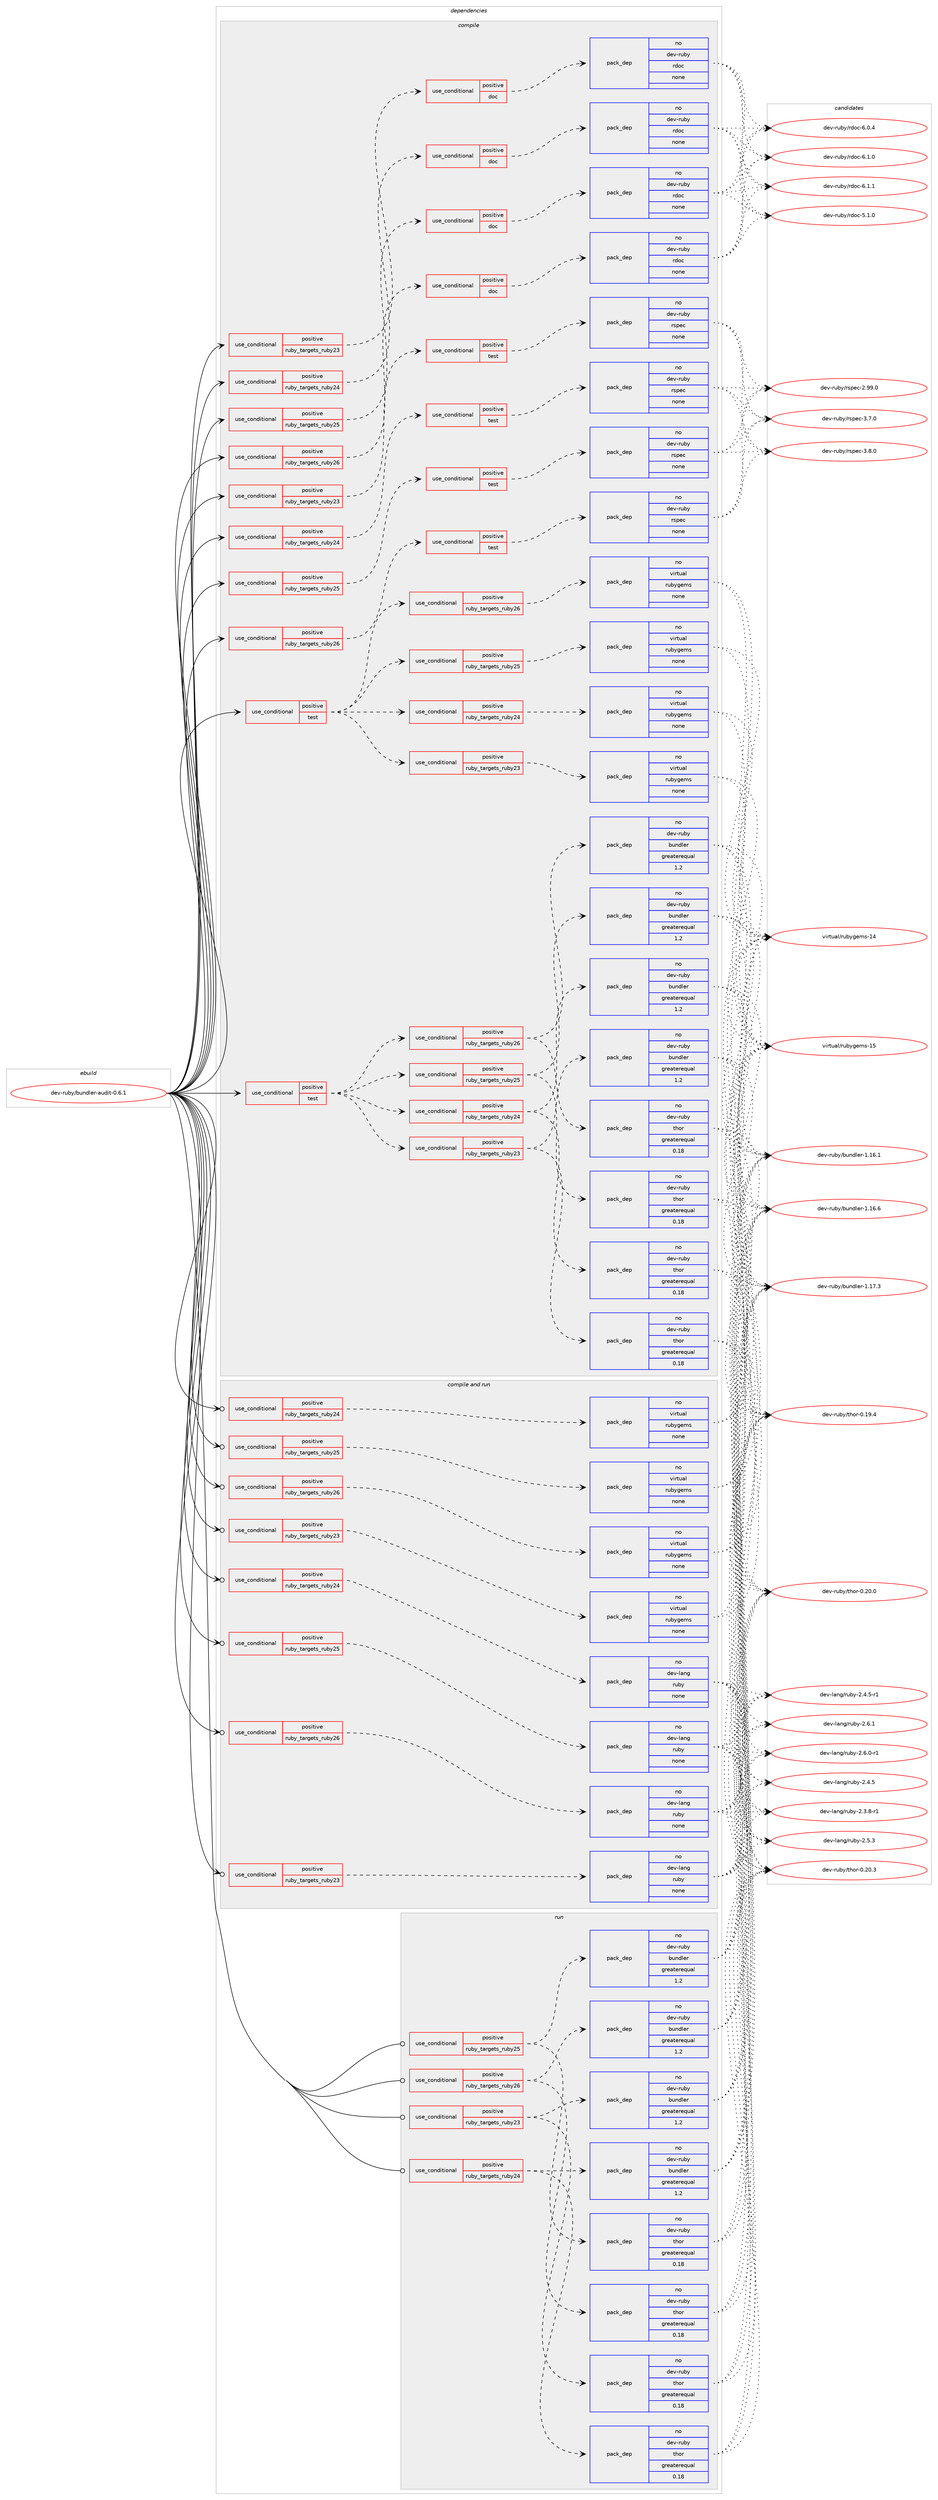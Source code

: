 digraph prolog {

# *************
# Graph options
# *************

newrank=true;
concentrate=true;
compound=true;
graph [rankdir=LR,fontname=Helvetica,fontsize=10,ranksep=1.5];#, ranksep=2.5, nodesep=0.2];
edge  [arrowhead=vee];
node  [fontname=Helvetica,fontsize=10];

# **********
# The ebuild
# **********

subgraph cluster_leftcol {
color=gray;
rank=same;
label=<<i>ebuild</i>>;
id [label="dev-ruby/bundler-audit-0.6.1", color=red, width=4, href="../dev-ruby/bundler-audit-0.6.1.svg"];
}

# ****************
# The dependencies
# ****************

subgraph cluster_midcol {
color=gray;
label=<<i>dependencies</i>>;
subgraph cluster_compile {
fillcolor="#eeeeee";
style=filled;
label=<<i>compile</i>>;
subgraph cond395431 {
dependency1484803 [label=<<TABLE BORDER="0" CELLBORDER="1" CELLSPACING="0" CELLPADDING="4"><TR><TD ROWSPAN="3" CELLPADDING="10">use_conditional</TD></TR><TR><TD>positive</TD></TR><TR><TD>ruby_targets_ruby23</TD></TR></TABLE>>, shape=none, color=red];
subgraph cond395432 {
dependency1484804 [label=<<TABLE BORDER="0" CELLBORDER="1" CELLSPACING="0" CELLPADDING="4"><TR><TD ROWSPAN="3" CELLPADDING="10">use_conditional</TD></TR><TR><TD>positive</TD></TR><TR><TD>doc</TD></TR></TABLE>>, shape=none, color=red];
subgraph pack1065940 {
dependency1484805 [label=<<TABLE BORDER="0" CELLBORDER="1" CELLSPACING="0" CELLPADDING="4" WIDTH="220"><TR><TD ROWSPAN="6" CELLPADDING="30">pack_dep</TD></TR><TR><TD WIDTH="110">no</TD></TR><TR><TD>dev-ruby</TD></TR><TR><TD>rdoc</TD></TR><TR><TD>none</TD></TR><TR><TD></TD></TR></TABLE>>, shape=none, color=blue];
}
dependency1484804:e -> dependency1484805:w [weight=20,style="dashed",arrowhead="vee"];
}
dependency1484803:e -> dependency1484804:w [weight=20,style="dashed",arrowhead="vee"];
}
id:e -> dependency1484803:w [weight=20,style="solid",arrowhead="vee"];
subgraph cond395433 {
dependency1484806 [label=<<TABLE BORDER="0" CELLBORDER="1" CELLSPACING="0" CELLPADDING="4"><TR><TD ROWSPAN="3" CELLPADDING="10">use_conditional</TD></TR><TR><TD>positive</TD></TR><TR><TD>ruby_targets_ruby23</TD></TR></TABLE>>, shape=none, color=red];
subgraph cond395434 {
dependency1484807 [label=<<TABLE BORDER="0" CELLBORDER="1" CELLSPACING="0" CELLPADDING="4"><TR><TD ROWSPAN="3" CELLPADDING="10">use_conditional</TD></TR><TR><TD>positive</TD></TR><TR><TD>test</TD></TR></TABLE>>, shape=none, color=red];
subgraph pack1065941 {
dependency1484808 [label=<<TABLE BORDER="0" CELLBORDER="1" CELLSPACING="0" CELLPADDING="4" WIDTH="220"><TR><TD ROWSPAN="6" CELLPADDING="30">pack_dep</TD></TR><TR><TD WIDTH="110">no</TD></TR><TR><TD>dev-ruby</TD></TR><TR><TD>rspec</TD></TR><TR><TD>none</TD></TR><TR><TD></TD></TR></TABLE>>, shape=none, color=blue];
}
dependency1484807:e -> dependency1484808:w [weight=20,style="dashed",arrowhead="vee"];
}
dependency1484806:e -> dependency1484807:w [weight=20,style="dashed",arrowhead="vee"];
}
id:e -> dependency1484806:w [weight=20,style="solid",arrowhead="vee"];
subgraph cond395435 {
dependency1484809 [label=<<TABLE BORDER="0" CELLBORDER="1" CELLSPACING="0" CELLPADDING="4"><TR><TD ROWSPAN="3" CELLPADDING="10">use_conditional</TD></TR><TR><TD>positive</TD></TR><TR><TD>ruby_targets_ruby24</TD></TR></TABLE>>, shape=none, color=red];
subgraph cond395436 {
dependency1484810 [label=<<TABLE BORDER="0" CELLBORDER="1" CELLSPACING="0" CELLPADDING="4"><TR><TD ROWSPAN="3" CELLPADDING="10">use_conditional</TD></TR><TR><TD>positive</TD></TR><TR><TD>doc</TD></TR></TABLE>>, shape=none, color=red];
subgraph pack1065942 {
dependency1484811 [label=<<TABLE BORDER="0" CELLBORDER="1" CELLSPACING="0" CELLPADDING="4" WIDTH="220"><TR><TD ROWSPAN="6" CELLPADDING="30">pack_dep</TD></TR><TR><TD WIDTH="110">no</TD></TR><TR><TD>dev-ruby</TD></TR><TR><TD>rdoc</TD></TR><TR><TD>none</TD></TR><TR><TD></TD></TR></TABLE>>, shape=none, color=blue];
}
dependency1484810:e -> dependency1484811:w [weight=20,style="dashed",arrowhead="vee"];
}
dependency1484809:e -> dependency1484810:w [weight=20,style="dashed",arrowhead="vee"];
}
id:e -> dependency1484809:w [weight=20,style="solid",arrowhead="vee"];
subgraph cond395437 {
dependency1484812 [label=<<TABLE BORDER="0" CELLBORDER="1" CELLSPACING="0" CELLPADDING="4"><TR><TD ROWSPAN="3" CELLPADDING="10">use_conditional</TD></TR><TR><TD>positive</TD></TR><TR><TD>ruby_targets_ruby24</TD></TR></TABLE>>, shape=none, color=red];
subgraph cond395438 {
dependency1484813 [label=<<TABLE BORDER="0" CELLBORDER="1" CELLSPACING="0" CELLPADDING="4"><TR><TD ROWSPAN="3" CELLPADDING="10">use_conditional</TD></TR><TR><TD>positive</TD></TR><TR><TD>test</TD></TR></TABLE>>, shape=none, color=red];
subgraph pack1065943 {
dependency1484814 [label=<<TABLE BORDER="0" CELLBORDER="1" CELLSPACING="0" CELLPADDING="4" WIDTH="220"><TR><TD ROWSPAN="6" CELLPADDING="30">pack_dep</TD></TR><TR><TD WIDTH="110">no</TD></TR><TR><TD>dev-ruby</TD></TR><TR><TD>rspec</TD></TR><TR><TD>none</TD></TR><TR><TD></TD></TR></TABLE>>, shape=none, color=blue];
}
dependency1484813:e -> dependency1484814:w [weight=20,style="dashed",arrowhead="vee"];
}
dependency1484812:e -> dependency1484813:w [weight=20,style="dashed",arrowhead="vee"];
}
id:e -> dependency1484812:w [weight=20,style="solid",arrowhead="vee"];
subgraph cond395439 {
dependency1484815 [label=<<TABLE BORDER="0" CELLBORDER="1" CELLSPACING="0" CELLPADDING="4"><TR><TD ROWSPAN="3" CELLPADDING="10">use_conditional</TD></TR><TR><TD>positive</TD></TR><TR><TD>ruby_targets_ruby25</TD></TR></TABLE>>, shape=none, color=red];
subgraph cond395440 {
dependency1484816 [label=<<TABLE BORDER="0" CELLBORDER="1" CELLSPACING="0" CELLPADDING="4"><TR><TD ROWSPAN="3" CELLPADDING="10">use_conditional</TD></TR><TR><TD>positive</TD></TR><TR><TD>doc</TD></TR></TABLE>>, shape=none, color=red];
subgraph pack1065944 {
dependency1484817 [label=<<TABLE BORDER="0" CELLBORDER="1" CELLSPACING="0" CELLPADDING="4" WIDTH="220"><TR><TD ROWSPAN="6" CELLPADDING="30">pack_dep</TD></TR><TR><TD WIDTH="110">no</TD></TR><TR><TD>dev-ruby</TD></TR><TR><TD>rdoc</TD></TR><TR><TD>none</TD></TR><TR><TD></TD></TR></TABLE>>, shape=none, color=blue];
}
dependency1484816:e -> dependency1484817:w [weight=20,style="dashed",arrowhead="vee"];
}
dependency1484815:e -> dependency1484816:w [weight=20,style="dashed",arrowhead="vee"];
}
id:e -> dependency1484815:w [weight=20,style="solid",arrowhead="vee"];
subgraph cond395441 {
dependency1484818 [label=<<TABLE BORDER="0" CELLBORDER="1" CELLSPACING="0" CELLPADDING="4"><TR><TD ROWSPAN="3" CELLPADDING="10">use_conditional</TD></TR><TR><TD>positive</TD></TR><TR><TD>ruby_targets_ruby25</TD></TR></TABLE>>, shape=none, color=red];
subgraph cond395442 {
dependency1484819 [label=<<TABLE BORDER="0" CELLBORDER="1" CELLSPACING="0" CELLPADDING="4"><TR><TD ROWSPAN="3" CELLPADDING="10">use_conditional</TD></TR><TR><TD>positive</TD></TR><TR><TD>test</TD></TR></TABLE>>, shape=none, color=red];
subgraph pack1065945 {
dependency1484820 [label=<<TABLE BORDER="0" CELLBORDER="1" CELLSPACING="0" CELLPADDING="4" WIDTH="220"><TR><TD ROWSPAN="6" CELLPADDING="30">pack_dep</TD></TR><TR><TD WIDTH="110">no</TD></TR><TR><TD>dev-ruby</TD></TR><TR><TD>rspec</TD></TR><TR><TD>none</TD></TR><TR><TD></TD></TR></TABLE>>, shape=none, color=blue];
}
dependency1484819:e -> dependency1484820:w [weight=20,style="dashed",arrowhead="vee"];
}
dependency1484818:e -> dependency1484819:w [weight=20,style="dashed",arrowhead="vee"];
}
id:e -> dependency1484818:w [weight=20,style="solid",arrowhead="vee"];
subgraph cond395443 {
dependency1484821 [label=<<TABLE BORDER="0" CELLBORDER="1" CELLSPACING="0" CELLPADDING="4"><TR><TD ROWSPAN="3" CELLPADDING="10">use_conditional</TD></TR><TR><TD>positive</TD></TR><TR><TD>ruby_targets_ruby26</TD></TR></TABLE>>, shape=none, color=red];
subgraph cond395444 {
dependency1484822 [label=<<TABLE BORDER="0" CELLBORDER="1" CELLSPACING="0" CELLPADDING="4"><TR><TD ROWSPAN="3" CELLPADDING="10">use_conditional</TD></TR><TR><TD>positive</TD></TR><TR><TD>doc</TD></TR></TABLE>>, shape=none, color=red];
subgraph pack1065946 {
dependency1484823 [label=<<TABLE BORDER="0" CELLBORDER="1" CELLSPACING="0" CELLPADDING="4" WIDTH="220"><TR><TD ROWSPAN="6" CELLPADDING="30">pack_dep</TD></TR><TR><TD WIDTH="110">no</TD></TR><TR><TD>dev-ruby</TD></TR><TR><TD>rdoc</TD></TR><TR><TD>none</TD></TR><TR><TD></TD></TR></TABLE>>, shape=none, color=blue];
}
dependency1484822:e -> dependency1484823:w [weight=20,style="dashed",arrowhead="vee"];
}
dependency1484821:e -> dependency1484822:w [weight=20,style="dashed",arrowhead="vee"];
}
id:e -> dependency1484821:w [weight=20,style="solid",arrowhead="vee"];
subgraph cond395445 {
dependency1484824 [label=<<TABLE BORDER="0" CELLBORDER="1" CELLSPACING="0" CELLPADDING="4"><TR><TD ROWSPAN="3" CELLPADDING="10">use_conditional</TD></TR><TR><TD>positive</TD></TR><TR><TD>ruby_targets_ruby26</TD></TR></TABLE>>, shape=none, color=red];
subgraph cond395446 {
dependency1484825 [label=<<TABLE BORDER="0" CELLBORDER="1" CELLSPACING="0" CELLPADDING="4"><TR><TD ROWSPAN="3" CELLPADDING="10">use_conditional</TD></TR><TR><TD>positive</TD></TR><TR><TD>test</TD></TR></TABLE>>, shape=none, color=red];
subgraph pack1065947 {
dependency1484826 [label=<<TABLE BORDER="0" CELLBORDER="1" CELLSPACING="0" CELLPADDING="4" WIDTH="220"><TR><TD ROWSPAN="6" CELLPADDING="30">pack_dep</TD></TR><TR><TD WIDTH="110">no</TD></TR><TR><TD>dev-ruby</TD></TR><TR><TD>rspec</TD></TR><TR><TD>none</TD></TR><TR><TD></TD></TR></TABLE>>, shape=none, color=blue];
}
dependency1484825:e -> dependency1484826:w [weight=20,style="dashed",arrowhead="vee"];
}
dependency1484824:e -> dependency1484825:w [weight=20,style="dashed",arrowhead="vee"];
}
id:e -> dependency1484824:w [weight=20,style="solid",arrowhead="vee"];
subgraph cond395447 {
dependency1484827 [label=<<TABLE BORDER="0" CELLBORDER="1" CELLSPACING="0" CELLPADDING="4"><TR><TD ROWSPAN="3" CELLPADDING="10">use_conditional</TD></TR><TR><TD>positive</TD></TR><TR><TD>test</TD></TR></TABLE>>, shape=none, color=red];
subgraph cond395448 {
dependency1484828 [label=<<TABLE BORDER="0" CELLBORDER="1" CELLSPACING="0" CELLPADDING="4"><TR><TD ROWSPAN="3" CELLPADDING="10">use_conditional</TD></TR><TR><TD>positive</TD></TR><TR><TD>ruby_targets_ruby23</TD></TR></TABLE>>, shape=none, color=red];
subgraph pack1065948 {
dependency1484829 [label=<<TABLE BORDER="0" CELLBORDER="1" CELLSPACING="0" CELLPADDING="4" WIDTH="220"><TR><TD ROWSPAN="6" CELLPADDING="30">pack_dep</TD></TR><TR><TD WIDTH="110">no</TD></TR><TR><TD>dev-ruby</TD></TR><TR><TD>thor</TD></TR><TR><TD>greaterequal</TD></TR><TR><TD>0.18</TD></TR></TABLE>>, shape=none, color=blue];
}
dependency1484828:e -> dependency1484829:w [weight=20,style="dashed",arrowhead="vee"];
subgraph pack1065949 {
dependency1484830 [label=<<TABLE BORDER="0" CELLBORDER="1" CELLSPACING="0" CELLPADDING="4" WIDTH="220"><TR><TD ROWSPAN="6" CELLPADDING="30">pack_dep</TD></TR><TR><TD WIDTH="110">no</TD></TR><TR><TD>dev-ruby</TD></TR><TR><TD>bundler</TD></TR><TR><TD>greaterequal</TD></TR><TR><TD>1.2</TD></TR></TABLE>>, shape=none, color=blue];
}
dependency1484828:e -> dependency1484830:w [weight=20,style="dashed",arrowhead="vee"];
}
dependency1484827:e -> dependency1484828:w [weight=20,style="dashed",arrowhead="vee"];
subgraph cond395449 {
dependency1484831 [label=<<TABLE BORDER="0" CELLBORDER="1" CELLSPACING="0" CELLPADDING="4"><TR><TD ROWSPAN="3" CELLPADDING="10">use_conditional</TD></TR><TR><TD>positive</TD></TR><TR><TD>ruby_targets_ruby24</TD></TR></TABLE>>, shape=none, color=red];
subgraph pack1065950 {
dependency1484832 [label=<<TABLE BORDER="0" CELLBORDER="1" CELLSPACING="0" CELLPADDING="4" WIDTH="220"><TR><TD ROWSPAN="6" CELLPADDING="30">pack_dep</TD></TR><TR><TD WIDTH="110">no</TD></TR><TR><TD>dev-ruby</TD></TR><TR><TD>thor</TD></TR><TR><TD>greaterequal</TD></TR><TR><TD>0.18</TD></TR></TABLE>>, shape=none, color=blue];
}
dependency1484831:e -> dependency1484832:w [weight=20,style="dashed",arrowhead="vee"];
subgraph pack1065951 {
dependency1484833 [label=<<TABLE BORDER="0" CELLBORDER="1" CELLSPACING="0" CELLPADDING="4" WIDTH="220"><TR><TD ROWSPAN="6" CELLPADDING="30">pack_dep</TD></TR><TR><TD WIDTH="110">no</TD></TR><TR><TD>dev-ruby</TD></TR><TR><TD>bundler</TD></TR><TR><TD>greaterequal</TD></TR><TR><TD>1.2</TD></TR></TABLE>>, shape=none, color=blue];
}
dependency1484831:e -> dependency1484833:w [weight=20,style="dashed",arrowhead="vee"];
}
dependency1484827:e -> dependency1484831:w [weight=20,style="dashed",arrowhead="vee"];
subgraph cond395450 {
dependency1484834 [label=<<TABLE BORDER="0" CELLBORDER="1" CELLSPACING="0" CELLPADDING="4"><TR><TD ROWSPAN="3" CELLPADDING="10">use_conditional</TD></TR><TR><TD>positive</TD></TR><TR><TD>ruby_targets_ruby25</TD></TR></TABLE>>, shape=none, color=red];
subgraph pack1065952 {
dependency1484835 [label=<<TABLE BORDER="0" CELLBORDER="1" CELLSPACING="0" CELLPADDING="4" WIDTH="220"><TR><TD ROWSPAN="6" CELLPADDING="30">pack_dep</TD></TR><TR><TD WIDTH="110">no</TD></TR><TR><TD>dev-ruby</TD></TR><TR><TD>thor</TD></TR><TR><TD>greaterequal</TD></TR><TR><TD>0.18</TD></TR></TABLE>>, shape=none, color=blue];
}
dependency1484834:e -> dependency1484835:w [weight=20,style="dashed",arrowhead="vee"];
subgraph pack1065953 {
dependency1484836 [label=<<TABLE BORDER="0" CELLBORDER="1" CELLSPACING="0" CELLPADDING="4" WIDTH="220"><TR><TD ROWSPAN="6" CELLPADDING="30">pack_dep</TD></TR><TR><TD WIDTH="110">no</TD></TR><TR><TD>dev-ruby</TD></TR><TR><TD>bundler</TD></TR><TR><TD>greaterequal</TD></TR><TR><TD>1.2</TD></TR></TABLE>>, shape=none, color=blue];
}
dependency1484834:e -> dependency1484836:w [weight=20,style="dashed",arrowhead="vee"];
}
dependency1484827:e -> dependency1484834:w [weight=20,style="dashed",arrowhead="vee"];
subgraph cond395451 {
dependency1484837 [label=<<TABLE BORDER="0" CELLBORDER="1" CELLSPACING="0" CELLPADDING="4"><TR><TD ROWSPAN="3" CELLPADDING="10">use_conditional</TD></TR><TR><TD>positive</TD></TR><TR><TD>ruby_targets_ruby26</TD></TR></TABLE>>, shape=none, color=red];
subgraph pack1065954 {
dependency1484838 [label=<<TABLE BORDER="0" CELLBORDER="1" CELLSPACING="0" CELLPADDING="4" WIDTH="220"><TR><TD ROWSPAN="6" CELLPADDING="30">pack_dep</TD></TR><TR><TD WIDTH="110">no</TD></TR><TR><TD>dev-ruby</TD></TR><TR><TD>thor</TD></TR><TR><TD>greaterequal</TD></TR><TR><TD>0.18</TD></TR></TABLE>>, shape=none, color=blue];
}
dependency1484837:e -> dependency1484838:w [weight=20,style="dashed",arrowhead="vee"];
subgraph pack1065955 {
dependency1484839 [label=<<TABLE BORDER="0" CELLBORDER="1" CELLSPACING="0" CELLPADDING="4" WIDTH="220"><TR><TD ROWSPAN="6" CELLPADDING="30">pack_dep</TD></TR><TR><TD WIDTH="110">no</TD></TR><TR><TD>dev-ruby</TD></TR><TR><TD>bundler</TD></TR><TR><TD>greaterequal</TD></TR><TR><TD>1.2</TD></TR></TABLE>>, shape=none, color=blue];
}
dependency1484837:e -> dependency1484839:w [weight=20,style="dashed",arrowhead="vee"];
}
dependency1484827:e -> dependency1484837:w [weight=20,style="dashed",arrowhead="vee"];
}
id:e -> dependency1484827:w [weight=20,style="solid",arrowhead="vee"];
subgraph cond395452 {
dependency1484840 [label=<<TABLE BORDER="0" CELLBORDER="1" CELLSPACING="0" CELLPADDING="4"><TR><TD ROWSPAN="3" CELLPADDING="10">use_conditional</TD></TR><TR><TD>positive</TD></TR><TR><TD>test</TD></TR></TABLE>>, shape=none, color=red];
subgraph cond395453 {
dependency1484841 [label=<<TABLE BORDER="0" CELLBORDER="1" CELLSPACING="0" CELLPADDING="4"><TR><TD ROWSPAN="3" CELLPADDING="10">use_conditional</TD></TR><TR><TD>positive</TD></TR><TR><TD>ruby_targets_ruby23</TD></TR></TABLE>>, shape=none, color=red];
subgraph pack1065956 {
dependency1484842 [label=<<TABLE BORDER="0" CELLBORDER="1" CELLSPACING="0" CELLPADDING="4" WIDTH="220"><TR><TD ROWSPAN="6" CELLPADDING="30">pack_dep</TD></TR><TR><TD WIDTH="110">no</TD></TR><TR><TD>virtual</TD></TR><TR><TD>rubygems</TD></TR><TR><TD>none</TD></TR><TR><TD></TD></TR></TABLE>>, shape=none, color=blue];
}
dependency1484841:e -> dependency1484842:w [weight=20,style="dashed",arrowhead="vee"];
}
dependency1484840:e -> dependency1484841:w [weight=20,style="dashed",arrowhead="vee"];
subgraph cond395454 {
dependency1484843 [label=<<TABLE BORDER="0" CELLBORDER="1" CELLSPACING="0" CELLPADDING="4"><TR><TD ROWSPAN="3" CELLPADDING="10">use_conditional</TD></TR><TR><TD>positive</TD></TR><TR><TD>ruby_targets_ruby24</TD></TR></TABLE>>, shape=none, color=red];
subgraph pack1065957 {
dependency1484844 [label=<<TABLE BORDER="0" CELLBORDER="1" CELLSPACING="0" CELLPADDING="4" WIDTH="220"><TR><TD ROWSPAN="6" CELLPADDING="30">pack_dep</TD></TR><TR><TD WIDTH="110">no</TD></TR><TR><TD>virtual</TD></TR><TR><TD>rubygems</TD></TR><TR><TD>none</TD></TR><TR><TD></TD></TR></TABLE>>, shape=none, color=blue];
}
dependency1484843:e -> dependency1484844:w [weight=20,style="dashed",arrowhead="vee"];
}
dependency1484840:e -> dependency1484843:w [weight=20,style="dashed",arrowhead="vee"];
subgraph cond395455 {
dependency1484845 [label=<<TABLE BORDER="0" CELLBORDER="1" CELLSPACING="0" CELLPADDING="4"><TR><TD ROWSPAN="3" CELLPADDING="10">use_conditional</TD></TR><TR><TD>positive</TD></TR><TR><TD>ruby_targets_ruby25</TD></TR></TABLE>>, shape=none, color=red];
subgraph pack1065958 {
dependency1484846 [label=<<TABLE BORDER="0" CELLBORDER="1" CELLSPACING="0" CELLPADDING="4" WIDTH="220"><TR><TD ROWSPAN="6" CELLPADDING="30">pack_dep</TD></TR><TR><TD WIDTH="110">no</TD></TR><TR><TD>virtual</TD></TR><TR><TD>rubygems</TD></TR><TR><TD>none</TD></TR><TR><TD></TD></TR></TABLE>>, shape=none, color=blue];
}
dependency1484845:e -> dependency1484846:w [weight=20,style="dashed",arrowhead="vee"];
}
dependency1484840:e -> dependency1484845:w [weight=20,style="dashed",arrowhead="vee"];
subgraph cond395456 {
dependency1484847 [label=<<TABLE BORDER="0" CELLBORDER="1" CELLSPACING="0" CELLPADDING="4"><TR><TD ROWSPAN="3" CELLPADDING="10">use_conditional</TD></TR><TR><TD>positive</TD></TR><TR><TD>ruby_targets_ruby26</TD></TR></TABLE>>, shape=none, color=red];
subgraph pack1065959 {
dependency1484848 [label=<<TABLE BORDER="0" CELLBORDER="1" CELLSPACING="0" CELLPADDING="4" WIDTH="220"><TR><TD ROWSPAN="6" CELLPADDING="30">pack_dep</TD></TR><TR><TD WIDTH="110">no</TD></TR><TR><TD>virtual</TD></TR><TR><TD>rubygems</TD></TR><TR><TD>none</TD></TR><TR><TD></TD></TR></TABLE>>, shape=none, color=blue];
}
dependency1484847:e -> dependency1484848:w [weight=20,style="dashed",arrowhead="vee"];
}
dependency1484840:e -> dependency1484847:w [weight=20,style="dashed",arrowhead="vee"];
}
id:e -> dependency1484840:w [weight=20,style="solid",arrowhead="vee"];
}
subgraph cluster_compileandrun {
fillcolor="#eeeeee";
style=filled;
label=<<i>compile and run</i>>;
subgraph cond395457 {
dependency1484849 [label=<<TABLE BORDER="0" CELLBORDER="1" CELLSPACING="0" CELLPADDING="4"><TR><TD ROWSPAN="3" CELLPADDING="10">use_conditional</TD></TR><TR><TD>positive</TD></TR><TR><TD>ruby_targets_ruby23</TD></TR></TABLE>>, shape=none, color=red];
subgraph pack1065960 {
dependency1484850 [label=<<TABLE BORDER="0" CELLBORDER="1" CELLSPACING="0" CELLPADDING="4" WIDTH="220"><TR><TD ROWSPAN="6" CELLPADDING="30">pack_dep</TD></TR><TR><TD WIDTH="110">no</TD></TR><TR><TD>dev-lang</TD></TR><TR><TD>ruby</TD></TR><TR><TD>none</TD></TR><TR><TD></TD></TR></TABLE>>, shape=none, color=blue];
}
dependency1484849:e -> dependency1484850:w [weight=20,style="dashed",arrowhead="vee"];
}
id:e -> dependency1484849:w [weight=20,style="solid",arrowhead="odotvee"];
subgraph cond395458 {
dependency1484851 [label=<<TABLE BORDER="0" CELLBORDER="1" CELLSPACING="0" CELLPADDING="4"><TR><TD ROWSPAN="3" CELLPADDING="10">use_conditional</TD></TR><TR><TD>positive</TD></TR><TR><TD>ruby_targets_ruby23</TD></TR></TABLE>>, shape=none, color=red];
subgraph pack1065961 {
dependency1484852 [label=<<TABLE BORDER="0" CELLBORDER="1" CELLSPACING="0" CELLPADDING="4" WIDTH="220"><TR><TD ROWSPAN="6" CELLPADDING="30">pack_dep</TD></TR><TR><TD WIDTH="110">no</TD></TR><TR><TD>virtual</TD></TR><TR><TD>rubygems</TD></TR><TR><TD>none</TD></TR><TR><TD></TD></TR></TABLE>>, shape=none, color=blue];
}
dependency1484851:e -> dependency1484852:w [weight=20,style="dashed",arrowhead="vee"];
}
id:e -> dependency1484851:w [weight=20,style="solid",arrowhead="odotvee"];
subgraph cond395459 {
dependency1484853 [label=<<TABLE BORDER="0" CELLBORDER="1" CELLSPACING="0" CELLPADDING="4"><TR><TD ROWSPAN="3" CELLPADDING="10">use_conditional</TD></TR><TR><TD>positive</TD></TR><TR><TD>ruby_targets_ruby24</TD></TR></TABLE>>, shape=none, color=red];
subgraph pack1065962 {
dependency1484854 [label=<<TABLE BORDER="0" CELLBORDER="1" CELLSPACING="0" CELLPADDING="4" WIDTH="220"><TR><TD ROWSPAN="6" CELLPADDING="30">pack_dep</TD></TR><TR><TD WIDTH="110">no</TD></TR><TR><TD>dev-lang</TD></TR><TR><TD>ruby</TD></TR><TR><TD>none</TD></TR><TR><TD></TD></TR></TABLE>>, shape=none, color=blue];
}
dependency1484853:e -> dependency1484854:w [weight=20,style="dashed",arrowhead="vee"];
}
id:e -> dependency1484853:w [weight=20,style="solid",arrowhead="odotvee"];
subgraph cond395460 {
dependency1484855 [label=<<TABLE BORDER="0" CELLBORDER="1" CELLSPACING="0" CELLPADDING="4"><TR><TD ROWSPAN="3" CELLPADDING="10">use_conditional</TD></TR><TR><TD>positive</TD></TR><TR><TD>ruby_targets_ruby24</TD></TR></TABLE>>, shape=none, color=red];
subgraph pack1065963 {
dependency1484856 [label=<<TABLE BORDER="0" CELLBORDER="1" CELLSPACING="0" CELLPADDING="4" WIDTH="220"><TR><TD ROWSPAN="6" CELLPADDING="30">pack_dep</TD></TR><TR><TD WIDTH="110">no</TD></TR><TR><TD>virtual</TD></TR><TR><TD>rubygems</TD></TR><TR><TD>none</TD></TR><TR><TD></TD></TR></TABLE>>, shape=none, color=blue];
}
dependency1484855:e -> dependency1484856:w [weight=20,style="dashed",arrowhead="vee"];
}
id:e -> dependency1484855:w [weight=20,style="solid",arrowhead="odotvee"];
subgraph cond395461 {
dependency1484857 [label=<<TABLE BORDER="0" CELLBORDER="1" CELLSPACING="0" CELLPADDING="4"><TR><TD ROWSPAN="3" CELLPADDING="10">use_conditional</TD></TR><TR><TD>positive</TD></TR><TR><TD>ruby_targets_ruby25</TD></TR></TABLE>>, shape=none, color=red];
subgraph pack1065964 {
dependency1484858 [label=<<TABLE BORDER="0" CELLBORDER="1" CELLSPACING="0" CELLPADDING="4" WIDTH="220"><TR><TD ROWSPAN="6" CELLPADDING="30">pack_dep</TD></TR><TR><TD WIDTH="110">no</TD></TR><TR><TD>dev-lang</TD></TR><TR><TD>ruby</TD></TR><TR><TD>none</TD></TR><TR><TD></TD></TR></TABLE>>, shape=none, color=blue];
}
dependency1484857:e -> dependency1484858:w [weight=20,style="dashed",arrowhead="vee"];
}
id:e -> dependency1484857:w [weight=20,style="solid",arrowhead="odotvee"];
subgraph cond395462 {
dependency1484859 [label=<<TABLE BORDER="0" CELLBORDER="1" CELLSPACING="0" CELLPADDING="4"><TR><TD ROWSPAN="3" CELLPADDING="10">use_conditional</TD></TR><TR><TD>positive</TD></TR><TR><TD>ruby_targets_ruby25</TD></TR></TABLE>>, shape=none, color=red];
subgraph pack1065965 {
dependency1484860 [label=<<TABLE BORDER="0" CELLBORDER="1" CELLSPACING="0" CELLPADDING="4" WIDTH="220"><TR><TD ROWSPAN="6" CELLPADDING="30">pack_dep</TD></TR><TR><TD WIDTH="110">no</TD></TR><TR><TD>virtual</TD></TR><TR><TD>rubygems</TD></TR><TR><TD>none</TD></TR><TR><TD></TD></TR></TABLE>>, shape=none, color=blue];
}
dependency1484859:e -> dependency1484860:w [weight=20,style="dashed",arrowhead="vee"];
}
id:e -> dependency1484859:w [weight=20,style="solid",arrowhead="odotvee"];
subgraph cond395463 {
dependency1484861 [label=<<TABLE BORDER="0" CELLBORDER="1" CELLSPACING="0" CELLPADDING="4"><TR><TD ROWSPAN="3" CELLPADDING="10">use_conditional</TD></TR><TR><TD>positive</TD></TR><TR><TD>ruby_targets_ruby26</TD></TR></TABLE>>, shape=none, color=red];
subgraph pack1065966 {
dependency1484862 [label=<<TABLE BORDER="0" CELLBORDER="1" CELLSPACING="0" CELLPADDING="4" WIDTH="220"><TR><TD ROWSPAN="6" CELLPADDING="30">pack_dep</TD></TR><TR><TD WIDTH="110">no</TD></TR><TR><TD>dev-lang</TD></TR><TR><TD>ruby</TD></TR><TR><TD>none</TD></TR><TR><TD></TD></TR></TABLE>>, shape=none, color=blue];
}
dependency1484861:e -> dependency1484862:w [weight=20,style="dashed",arrowhead="vee"];
}
id:e -> dependency1484861:w [weight=20,style="solid",arrowhead="odotvee"];
subgraph cond395464 {
dependency1484863 [label=<<TABLE BORDER="0" CELLBORDER="1" CELLSPACING="0" CELLPADDING="4"><TR><TD ROWSPAN="3" CELLPADDING="10">use_conditional</TD></TR><TR><TD>positive</TD></TR><TR><TD>ruby_targets_ruby26</TD></TR></TABLE>>, shape=none, color=red];
subgraph pack1065967 {
dependency1484864 [label=<<TABLE BORDER="0" CELLBORDER="1" CELLSPACING="0" CELLPADDING="4" WIDTH="220"><TR><TD ROWSPAN="6" CELLPADDING="30">pack_dep</TD></TR><TR><TD WIDTH="110">no</TD></TR><TR><TD>virtual</TD></TR><TR><TD>rubygems</TD></TR><TR><TD>none</TD></TR><TR><TD></TD></TR></TABLE>>, shape=none, color=blue];
}
dependency1484863:e -> dependency1484864:w [weight=20,style="dashed",arrowhead="vee"];
}
id:e -> dependency1484863:w [weight=20,style="solid",arrowhead="odotvee"];
}
subgraph cluster_run {
fillcolor="#eeeeee";
style=filled;
label=<<i>run</i>>;
subgraph cond395465 {
dependency1484865 [label=<<TABLE BORDER="0" CELLBORDER="1" CELLSPACING="0" CELLPADDING="4"><TR><TD ROWSPAN="3" CELLPADDING="10">use_conditional</TD></TR><TR><TD>positive</TD></TR><TR><TD>ruby_targets_ruby23</TD></TR></TABLE>>, shape=none, color=red];
subgraph pack1065968 {
dependency1484866 [label=<<TABLE BORDER="0" CELLBORDER="1" CELLSPACING="0" CELLPADDING="4" WIDTH="220"><TR><TD ROWSPAN="6" CELLPADDING="30">pack_dep</TD></TR><TR><TD WIDTH="110">no</TD></TR><TR><TD>dev-ruby</TD></TR><TR><TD>thor</TD></TR><TR><TD>greaterequal</TD></TR><TR><TD>0.18</TD></TR></TABLE>>, shape=none, color=blue];
}
dependency1484865:e -> dependency1484866:w [weight=20,style="dashed",arrowhead="vee"];
subgraph pack1065969 {
dependency1484867 [label=<<TABLE BORDER="0" CELLBORDER="1" CELLSPACING="0" CELLPADDING="4" WIDTH="220"><TR><TD ROWSPAN="6" CELLPADDING="30">pack_dep</TD></TR><TR><TD WIDTH="110">no</TD></TR><TR><TD>dev-ruby</TD></TR><TR><TD>bundler</TD></TR><TR><TD>greaterequal</TD></TR><TR><TD>1.2</TD></TR></TABLE>>, shape=none, color=blue];
}
dependency1484865:e -> dependency1484867:w [weight=20,style="dashed",arrowhead="vee"];
}
id:e -> dependency1484865:w [weight=20,style="solid",arrowhead="odot"];
subgraph cond395466 {
dependency1484868 [label=<<TABLE BORDER="0" CELLBORDER="1" CELLSPACING="0" CELLPADDING="4"><TR><TD ROWSPAN="3" CELLPADDING="10">use_conditional</TD></TR><TR><TD>positive</TD></TR><TR><TD>ruby_targets_ruby24</TD></TR></TABLE>>, shape=none, color=red];
subgraph pack1065970 {
dependency1484869 [label=<<TABLE BORDER="0" CELLBORDER="1" CELLSPACING="0" CELLPADDING="4" WIDTH="220"><TR><TD ROWSPAN="6" CELLPADDING="30">pack_dep</TD></TR><TR><TD WIDTH="110">no</TD></TR><TR><TD>dev-ruby</TD></TR><TR><TD>thor</TD></TR><TR><TD>greaterequal</TD></TR><TR><TD>0.18</TD></TR></TABLE>>, shape=none, color=blue];
}
dependency1484868:e -> dependency1484869:w [weight=20,style="dashed",arrowhead="vee"];
subgraph pack1065971 {
dependency1484870 [label=<<TABLE BORDER="0" CELLBORDER="1" CELLSPACING="0" CELLPADDING="4" WIDTH="220"><TR><TD ROWSPAN="6" CELLPADDING="30">pack_dep</TD></TR><TR><TD WIDTH="110">no</TD></TR><TR><TD>dev-ruby</TD></TR><TR><TD>bundler</TD></TR><TR><TD>greaterequal</TD></TR><TR><TD>1.2</TD></TR></TABLE>>, shape=none, color=blue];
}
dependency1484868:e -> dependency1484870:w [weight=20,style="dashed",arrowhead="vee"];
}
id:e -> dependency1484868:w [weight=20,style="solid",arrowhead="odot"];
subgraph cond395467 {
dependency1484871 [label=<<TABLE BORDER="0" CELLBORDER="1" CELLSPACING="0" CELLPADDING="4"><TR><TD ROWSPAN="3" CELLPADDING="10">use_conditional</TD></TR><TR><TD>positive</TD></TR><TR><TD>ruby_targets_ruby25</TD></TR></TABLE>>, shape=none, color=red];
subgraph pack1065972 {
dependency1484872 [label=<<TABLE BORDER="0" CELLBORDER="1" CELLSPACING="0" CELLPADDING="4" WIDTH="220"><TR><TD ROWSPAN="6" CELLPADDING="30">pack_dep</TD></TR><TR><TD WIDTH="110">no</TD></TR><TR><TD>dev-ruby</TD></TR><TR><TD>thor</TD></TR><TR><TD>greaterequal</TD></TR><TR><TD>0.18</TD></TR></TABLE>>, shape=none, color=blue];
}
dependency1484871:e -> dependency1484872:w [weight=20,style="dashed",arrowhead="vee"];
subgraph pack1065973 {
dependency1484873 [label=<<TABLE BORDER="0" CELLBORDER="1" CELLSPACING="0" CELLPADDING="4" WIDTH="220"><TR><TD ROWSPAN="6" CELLPADDING="30">pack_dep</TD></TR><TR><TD WIDTH="110">no</TD></TR><TR><TD>dev-ruby</TD></TR><TR><TD>bundler</TD></TR><TR><TD>greaterequal</TD></TR><TR><TD>1.2</TD></TR></TABLE>>, shape=none, color=blue];
}
dependency1484871:e -> dependency1484873:w [weight=20,style="dashed",arrowhead="vee"];
}
id:e -> dependency1484871:w [weight=20,style="solid",arrowhead="odot"];
subgraph cond395468 {
dependency1484874 [label=<<TABLE BORDER="0" CELLBORDER="1" CELLSPACING="0" CELLPADDING="4"><TR><TD ROWSPAN="3" CELLPADDING="10">use_conditional</TD></TR><TR><TD>positive</TD></TR><TR><TD>ruby_targets_ruby26</TD></TR></TABLE>>, shape=none, color=red];
subgraph pack1065974 {
dependency1484875 [label=<<TABLE BORDER="0" CELLBORDER="1" CELLSPACING="0" CELLPADDING="4" WIDTH="220"><TR><TD ROWSPAN="6" CELLPADDING="30">pack_dep</TD></TR><TR><TD WIDTH="110">no</TD></TR><TR><TD>dev-ruby</TD></TR><TR><TD>thor</TD></TR><TR><TD>greaterequal</TD></TR><TR><TD>0.18</TD></TR></TABLE>>, shape=none, color=blue];
}
dependency1484874:e -> dependency1484875:w [weight=20,style="dashed",arrowhead="vee"];
subgraph pack1065975 {
dependency1484876 [label=<<TABLE BORDER="0" CELLBORDER="1" CELLSPACING="0" CELLPADDING="4" WIDTH="220"><TR><TD ROWSPAN="6" CELLPADDING="30">pack_dep</TD></TR><TR><TD WIDTH="110">no</TD></TR><TR><TD>dev-ruby</TD></TR><TR><TD>bundler</TD></TR><TR><TD>greaterequal</TD></TR><TR><TD>1.2</TD></TR></TABLE>>, shape=none, color=blue];
}
dependency1484874:e -> dependency1484876:w [weight=20,style="dashed",arrowhead="vee"];
}
id:e -> dependency1484874:w [weight=20,style="solid",arrowhead="odot"];
}
}

# **************
# The candidates
# **************

subgraph cluster_choices {
rank=same;
color=gray;
label=<<i>candidates</i>>;

subgraph choice1065940 {
color=black;
nodesep=1;
choice10010111845114117981214711410011199455346494648 [label="dev-ruby/rdoc-5.1.0", color=red, width=4,href="../dev-ruby/rdoc-5.1.0.svg"];
choice10010111845114117981214711410011199455446484652 [label="dev-ruby/rdoc-6.0.4", color=red, width=4,href="../dev-ruby/rdoc-6.0.4.svg"];
choice10010111845114117981214711410011199455446494648 [label="dev-ruby/rdoc-6.1.0", color=red, width=4,href="../dev-ruby/rdoc-6.1.0.svg"];
choice10010111845114117981214711410011199455446494649 [label="dev-ruby/rdoc-6.1.1", color=red, width=4,href="../dev-ruby/rdoc-6.1.1.svg"];
dependency1484805:e -> choice10010111845114117981214711410011199455346494648:w [style=dotted,weight="100"];
dependency1484805:e -> choice10010111845114117981214711410011199455446484652:w [style=dotted,weight="100"];
dependency1484805:e -> choice10010111845114117981214711410011199455446494648:w [style=dotted,weight="100"];
dependency1484805:e -> choice10010111845114117981214711410011199455446494649:w [style=dotted,weight="100"];
}
subgraph choice1065941 {
color=black;
nodesep=1;
choice1001011184511411798121471141151121019945504657574648 [label="dev-ruby/rspec-2.99.0", color=red, width=4,href="../dev-ruby/rspec-2.99.0.svg"];
choice10010111845114117981214711411511210199455146554648 [label="dev-ruby/rspec-3.7.0", color=red, width=4,href="../dev-ruby/rspec-3.7.0.svg"];
choice10010111845114117981214711411511210199455146564648 [label="dev-ruby/rspec-3.8.0", color=red, width=4,href="../dev-ruby/rspec-3.8.0.svg"];
dependency1484808:e -> choice1001011184511411798121471141151121019945504657574648:w [style=dotted,weight="100"];
dependency1484808:e -> choice10010111845114117981214711411511210199455146554648:w [style=dotted,weight="100"];
dependency1484808:e -> choice10010111845114117981214711411511210199455146564648:w [style=dotted,weight="100"];
}
subgraph choice1065942 {
color=black;
nodesep=1;
choice10010111845114117981214711410011199455346494648 [label="dev-ruby/rdoc-5.1.0", color=red, width=4,href="../dev-ruby/rdoc-5.1.0.svg"];
choice10010111845114117981214711410011199455446484652 [label="dev-ruby/rdoc-6.0.4", color=red, width=4,href="../dev-ruby/rdoc-6.0.4.svg"];
choice10010111845114117981214711410011199455446494648 [label="dev-ruby/rdoc-6.1.0", color=red, width=4,href="../dev-ruby/rdoc-6.1.0.svg"];
choice10010111845114117981214711410011199455446494649 [label="dev-ruby/rdoc-6.1.1", color=red, width=4,href="../dev-ruby/rdoc-6.1.1.svg"];
dependency1484811:e -> choice10010111845114117981214711410011199455346494648:w [style=dotted,weight="100"];
dependency1484811:e -> choice10010111845114117981214711410011199455446484652:w [style=dotted,weight="100"];
dependency1484811:e -> choice10010111845114117981214711410011199455446494648:w [style=dotted,weight="100"];
dependency1484811:e -> choice10010111845114117981214711410011199455446494649:w [style=dotted,weight="100"];
}
subgraph choice1065943 {
color=black;
nodesep=1;
choice1001011184511411798121471141151121019945504657574648 [label="dev-ruby/rspec-2.99.0", color=red, width=4,href="../dev-ruby/rspec-2.99.0.svg"];
choice10010111845114117981214711411511210199455146554648 [label="dev-ruby/rspec-3.7.0", color=red, width=4,href="../dev-ruby/rspec-3.7.0.svg"];
choice10010111845114117981214711411511210199455146564648 [label="dev-ruby/rspec-3.8.0", color=red, width=4,href="../dev-ruby/rspec-3.8.0.svg"];
dependency1484814:e -> choice1001011184511411798121471141151121019945504657574648:w [style=dotted,weight="100"];
dependency1484814:e -> choice10010111845114117981214711411511210199455146554648:w [style=dotted,weight="100"];
dependency1484814:e -> choice10010111845114117981214711411511210199455146564648:w [style=dotted,weight="100"];
}
subgraph choice1065944 {
color=black;
nodesep=1;
choice10010111845114117981214711410011199455346494648 [label="dev-ruby/rdoc-5.1.0", color=red, width=4,href="../dev-ruby/rdoc-5.1.0.svg"];
choice10010111845114117981214711410011199455446484652 [label="dev-ruby/rdoc-6.0.4", color=red, width=4,href="../dev-ruby/rdoc-6.0.4.svg"];
choice10010111845114117981214711410011199455446494648 [label="dev-ruby/rdoc-6.1.0", color=red, width=4,href="../dev-ruby/rdoc-6.1.0.svg"];
choice10010111845114117981214711410011199455446494649 [label="dev-ruby/rdoc-6.1.1", color=red, width=4,href="../dev-ruby/rdoc-6.1.1.svg"];
dependency1484817:e -> choice10010111845114117981214711410011199455346494648:w [style=dotted,weight="100"];
dependency1484817:e -> choice10010111845114117981214711410011199455446484652:w [style=dotted,weight="100"];
dependency1484817:e -> choice10010111845114117981214711410011199455446494648:w [style=dotted,weight="100"];
dependency1484817:e -> choice10010111845114117981214711410011199455446494649:w [style=dotted,weight="100"];
}
subgraph choice1065945 {
color=black;
nodesep=1;
choice1001011184511411798121471141151121019945504657574648 [label="dev-ruby/rspec-2.99.0", color=red, width=4,href="../dev-ruby/rspec-2.99.0.svg"];
choice10010111845114117981214711411511210199455146554648 [label="dev-ruby/rspec-3.7.0", color=red, width=4,href="../dev-ruby/rspec-3.7.0.svg"];
choice10010111845114117981214711411511210199455146564648 [label="dev-ruby/rspec-3.8.0", color=red, width=4,href="../dev-ruby/rspec-3.8.0.svg"];
dependency1484820:e -> choice1001011184511411798121471141151121019945504657574648:w [style=dotted,weight="100"];
dependency1484820:e -> choice10010111845114117981214711411511210199455146554648:w [style=dotted,weight="100"];
dependency1484820:e -> choice10010111845114117981214711411511210199455146564648:w [style=dotted,weight="100"];
}
subgraph choice1065946 {
color=black;
nodesep=1;
choice10010111845114117981214711410011199455346494648 [label="dev-ruby/rdoc-5.1.0", color=red, width=4,href="../dev-ruby/rdoc-5.1.0.svg"];
choice10010111845114117981214711410011199455446484652 [label="dev-ruby/rdoc-6.0.4", color=red, width=4,href="../dev-ruby/rdoc-6.0.4.svg"];
choice10010111845114117981214711410011199455446494648 [label="dev-ruby/rdoc-6.1.0", color=red, width=4,href="../dev-ruby/rdoc-6.1.0.svg"];
choice10010111845114117981214711410011199455446494649 [label="dev-ruby/rdoc-6.1.1", color=red, width=4,href="../dev-ruby/rdoc-6.1.1.svg"];
dependency1484823:e -> choice10010111845114117981214711410011199455346494648:w [style=dotted,weight="100"];
dependency1484823:e -> choice10010111845114117981214711410011199455446484652:w [style=dotted,weight="100"];
dependency1484823:e -> choice10010111845114117981214711410011199455446494648:w [style=dotted,weight="100"];
dependency1484823:e -> choice10010111845114117981214711410011199455446494649:w [style=dotted,weight="100"];
}
subgraph choice1065947 {
color=black;
nodesep=1;
choice1001011184511411798121471141151121019945504657574648 [label="dev-ruby/rspec-2.99.0", color=red, width=4,href="../dev-ruby/rspec-2.99.0.svg"];
choice10010111845114117981214711411511210199455146554648 [label="dev-ruby/rspec-3.7.0", color=red, width=4,href="../dev-ruby/rspec-3.7.0.svg"];
choice10010111845114117981214711411511210199455146564648 [label="dev-ruby/rspec-3.8.0", color=red, width=4,href="../dev-ruby/rspec-3.8.0.svg"];
dependency1484826:e -> choice1001011184511411798121471141151121019945504657574648:w [style=dotted,weight="100"];
dependency1484826:e -> choice10010111845114117981214711411511210199455146554648:w [style=dotted,weight="100"];
dependency1484826:e -> choice10010111845114117981214711411511210199455146564648:w [style=dotted,weight="100"];
}
subgraph choice1065948 {
color=black;
nodesep=1;
choice10010111845114117981214711610411111445484649574652 [label="dev-ruby/thor-0.19.4", color=red, width=4,href="../dev-ruby/thor-0.19.4.svg"];
choice10010111845114117981214711610411111445484650484648 [label="dev-ruby/thor-0.20.0", color=red, width=4,href="../dev-ruby/thor-0.20.0.svg"];
choice10010111845114117981214711610411111445484650484651 [label="dev-ruby/thor-0.20.3", color=red, width=4,href="../dev-ruby/thor-0.20.3.svg"];
dependency1484829:e -> choice10010111845114117981214711610411111445484649574652:w [style=dotted,weight="100"];
dependency1484829:e -> choice10010111845114117981214711610411111445484650484648:w [style=dotted,weight="100"];
dependency1484829:e -> choice10010111845114117981214711610411111445484650484651:w [style=dotted,weight="100"];
}
subgraph choice1065949 {
color=black;
nodesep=1;
choice1001011184511411798121479811711010010810111445494649544649 [label="dev-ruby/bundler-1.16.1", color=red, width=4,href="../dev-ruby/bundler-1.16.1.svg"];
choice1001011184511411798121479811711010010810111445494649544654 [label="dev-ruby/bundler-1.16.6", color=red, width=4,href="../dev-ruby/bundler-1.16.6.svg"];
choice1001011184511411798121479811711010010810111445494649554651 [label="dev-ruby/bundler-1.17.3", color=red, width=4,href="../dev-ruby/bundler-1.17.3.svg"];
dependency1484830:e -> choice1001011184511411798121479811711010010810111445494649544649:w [style=dotted,weight="100"];
dependency1484830:e -> choice1001011184511411798121479811711010010810111445494649544654:w [style=dotted,weight="100"];
dependency1484830:e -> choice1001011184511411798121479811711010010810111445494649554651:w [style=dotted,weight="100"];
}
subgraph choice1065950 {
color=black;
nodesep=1;
choice10010111845114117981214711610411111445484649574652 [label="dev-ruby/thor-0.19.4", color=red, width=4,href="../dev-ruby/thor-0.19.4.svg"];
choice10010111845114117981214711610411111445484650484648 [label="dev-ruby/thor-0.20.0", color=red, width=4,href="../dev-ruby/thor-0.20.0.svg"];
choice10010111845114117981214711610411111445484650484651 [label="dev-ruby/thor-0.20.3", color=red, width=4,href="../dev-ruby/thor-0.20.3.svg"];
dependency1484832:e -> choice10010111845114117981214711610411111445484649574652:w [style=dotted,weight="100"];
dependency1484832:e -> choice10010111845114117981214711610411111445484650484648:w [style=dotted,weight="100"];
dependency1484832:e -> choice10010111845114117981214711610411111445484650484651:w [style=dotted,weight="100"];
}
subgraph choice1065951 {
color=black;
nodesep=1;
choice1001011184511411798121479811711010010810111445494649544649 [label="dev-ruby/bundler-1.16.1", color=red, width=4,href="../dev-ruby/bundler-1.16.1.svg"];
choice1001011184511411798121479811711010010810111445494649544654 [label="dev-ruby/bundler-1.16.6", color=red, width=4,href="../dev-ruby/bundler-1.16.6.svg"];
choice1001011184511411798121479811711010010810111445494649554651 [label="dev-ruby/bundler-1.17.3", color=red, width=4,href="../dev-ruby/bundler-1.17.3.svg"];
dependency1484833:e -> choice1001011184511411798121479811711010010810111445494649544649:w [style=dotted,weight="100"];
dependency1484833:e -> choice1001011184511411798121479811711010010810111445494649544654:w [style=dotted,weight="100"];
dependency1484833:e -> choice1001011184511411798121479811711010010810111445494649554651:w [style=dotted,weight="100"];
}
subgraph choice1065952 {
color=black;
nodesep=1;
choice10010111845114117981214711610411111445484649574652 [label="dev-ruby/thor-0.19.4", color=red, width=4,href="../dev-ruby/thor-0.19.4.svg"];
choice10010111845114117981214711610411111445484650484648 [label="dev-ruby/thor-0.20.0", color=red, width=4,href="../dev-ruby/thor-0.20.0.svg"];
choice10010111845114117981214711610411111445484650484651 [label="dev-ruby/thor-0.20.3", color=red, width=4,href="../dev-ruby/thor-0.20.3.svg"];
dependency1484835:e -> choice10010111845114117981214711610411111445484649574652:w [style=dotted,weight="100"];
dependency1484835:e -> choice10010111845114117981214711610411111445484650484648:w [style=dotted,weight="100"];
dependency1484835:e -> choice10010111845114117981214711610411111445484650484651:w [style=dotted,weight="100"];
}
subgraph choice1065953 {
color=black;
nodesep=1;
choice1001011184511411798121479811711010010810111445494649544649 [label="dev-ruby/bundler-1.16.1", color=red, width=4,href="../dev-ruby/bundler-1.16.1.svg"];
choice1001011184511411798121479811711010010810111445494649544654 [label="dev-ruby/bundler-1.16.6", color=red, width=4,href="../dev-ruby/bundler-1.16.6.svg"];
choice1001011184511411798121479811711010010810111445494649554651 [label="dev-ruby/bundler-1.17.3", color=red, width=4,href="../dev-ruby/bundler-1.17.3.svg"];
dependency1484836:e -> choice1001011184511411798121479811711010010810111445494649544649:w [style=dotted,weight="100"];
dependency1484836:e -> choice1001011184511411798121479811711010010810111445494649544654:w [style=dotted,weight="100"];
dependency1484836:e -> choice1001011184511411798121479811711010010810111445494649554651:w [style=dotted,weight="100"];
}
subgraph choice1065954 {
color=black;
nodesep=1;
choice10010111845114117981214711610411111445484649574652 [label="dev-ruby/thor-0.19.4", color=red, width=4,href="../dev-ruby/thor-0.19.4.svg"];
choice10010111845114117981214711610411111445484650484648 [label="dev-ruby/thor-0.20.0", color=red, width=4,href="../dev-ruby/thor-0.20.0.svg"];
choice10010111845114117981214711610411111445484650484651 [label="dev-ruby/thor-0.20.3", color=red, width=4,href="../dev-ruby/thor-0.20.3.svg"];
dependency1484838:e -> choice10010111845114117981214711610411111445484649574652:w [style=dotted,weight="100"];
dependency1484838:e -> choice10010111845114117981214711610411111445484650484648:w [style=dotted,weight="100"];
dependency1484838:e -> choice10010111845114117981214711610411111445484650484651:w [style=dotted,weight="100"];
}
subgraph choice1065955 {
color=black;
nodesep=1;
choice1001011184511411798121479811711010010810111445494649544649 [label="dev-ruby/bundler-1.16.1", color=red, width=4,href="../dev-ruby/bundler-1.16.1.svg"];
choice1001011184511411798121479811711010010810111445494649544654 [label="dev-ruby/bundler-1.16.6", color=red, width=4,href="../dev-ruby/bundler-1.16.6.svg"];
choice1001011184511411798121479811711010010810111445494649554651 [label="dev-ruby/bundler-1.17.3", color=red, width=4,href="../dev-ruby/bundler-1.17.3.svg"];
dependency1484839:e -> choice1001011184511411798121479811711010010810111445494649544649:w [style=dotted,weight="100"];
dependency1484839:e -> choice1001011184511411798121479811711010010810111445494649544654:w [style=dotted,weight="100"];
dependency1484839:e -> choice1001011184511411798121479811711010010810111445494649554651:w [style=dotted,weight="100"];
}
subgraph choice1065956 {
color=black;
nodesep=1;
choice118105114116117971084711411798121103101109115454952 [label="virtual/rubygems-14", color=red, width=4,href="../virtual/rubygems-14.svg"];
choice118105114116117971084711411798121103101109115454953 [label="virtual/rubygems-15", color=red, width=4,href="../virtual/rubygems-15.svg"];
dependency1484842:e -> choice118105114116117971084711411798121103101109115454952:w [style=dotted,weight="100"];
dependency1484842:e -> choice118105114116117971084711411798121103101109115454953:w [style=dotted,weight="100"];
}
subgraph choice1065957 {
color=black;
nodesep=1;
choice118105114116117971084711411798121103101109115454952 [label="virtual/rubygems-14", color=red, width=4,href="../virtual/rubygems-14.svg"];
choice118105114116117971084711411798121103101109115454953 [label="virtual/rubygems-15", color=red, width=4,href="../virtual/rubygems-15.svg"];
dependency1484844:e -> choice118105114116117971084711411798121103101109115454952:w [style=dotted,weight="100"];
dependency1484844:e -> choice118105114116117971084711411798121103101109115454953:w [style=dotted,weight="100"];
}
subgraph choice1065958 {
color=black;
nodesep=1;
choice118105114116117971084711411798121103101109115454952 [label="virtual/rubygems-14", color=red, width=4,href="../virtual/rubygems-14.svg"];
choice118105114116117971084711411798121103101109115454953 [label="virtual/rubygems-15", color=red, width=4,href="../virtual/rubygems-15.svg"];
dependency1484846:e -> choice118105114116117971084711411798121103101109115454952:w [style=dotted,weight="100"];
dependency1484846:e -> choice118105114116117971084711411798121103101109115454953:w [style=dotted,weight="100"];
}
subgraph choice1065959 {
color=black;
nodesep=1;
choice118105114116117971084711411798121103101109115454952 [label="virtual/rubygems-14", color=red, width=4,href="../virtual/rubygems-14.svg"];
choice118105114116117971084711411798121103101109115454953 [label="virtual/rubygems-15", color=red, width=4,href="../virtual/rubygems-15.svg"];
dependency1484848:e -> choice118105114116117971084711411798121103101109115454952:w [style=dotted,weight="100"];
dependency1484848:e -> choice118105114116117971084711411798121103101109115454953:w [style=dotted,weight="100"];
}
subgraph choice1065960 {
color=black;
nodesep=1;
choice100101118451089711010347114117981214550465146564511449 [label="dev-lang/ruby-2.3.8-r1", color=red, width=4,href="../dev-lang/ruby-2.3.8-r1.svg"];
choice10010111845108971101034711411798121455046524653 [label="dev-lang/ruby-2.4.5", color=red, width=4,href="../dev-lang/ruby-2.4.5.svg"];
choice100101118451089711010347114117981214550465246534511449 [label="dev-lang/ruby-2.4.5-r1", color=red, width=4,href="../dev-lang/ruby-2.4.5-r1.svg"];
choice10010111845108971101034711411798121455046534651 [label="dev-lang/ruby-2.5.3", color=red, width=4,href="../dev-lang/ruby-2.5.3.svg"];
choice100101118451089711010347114117981214550465446484511449 [label="dev-lang/ruby-2.6.0-r1", color=red, width=4,href="../dev-lang/ruby-2.6.0-r1.svg"];
choice10010111845108971101034711411798121455046544649 [label="dev-lang/ruby-2.6.1", color=red, width=4,href="../dev-lang/ruby-2.6.1.svg"];
dependency1484850:e -> choice100101118451089711010347114117981214550465146564511449:w [style=dotted,weight="100"];
dependency1484850:e -> choice10010111845108971101034711411798121455046524653:w [style=dotted,weight="100"];
dependency1484850:e -> choice100101118451089711010347114117981214550465246534511449:w [style=dotted,weight="100"];
dependency1484850:e -> choice10010111845108971101034711411798121455046534651:w [style=dotted,weight="100"];
dependency1484850:e -> choice100101118451089711010347114117981214550465446484511449:w [style=dotted,weight="100"];
dependency1484850:e -> choice10010111845108971101034711411798121455046544649:w [style=dotted,weight="100"];
}
subgraph choice1065961 {
color=black;
nodesep=1;
choice118105114116117971084711411798121103101109115454952 [label="virtual/rubygems-14", color=red, width=4,href="../virtual/rubygems-14.svg"];
choice118105114116117971084711411798121103101109115454953 [label="virtual/rubygems-15", color=red, width=4,href="../virtual/rubygems-15.svg"];
dependency1484852:e -> choice118105114116117971084711411798121103101109115454952:w [style=dotted,weight="100"];
dependency1484852:e -> choice118105114116117971084711411798121103101109115454953:w [style=dotted,weight="100"];
}
subgraph choice1065962 {
color=black;
nodesep=1;
choice100101118451089711010347114117981214550465146564511449 [label="dev-lang/ruby-2.3.8-r1", color=red, width=4,href="../dev-lang/ruby-2.3.8-r1.svg"];
choice10010111845108971101034711411798121455046524653 [label="dev-lang/ruby-2.4.5", color=red, width=4,href="../dev-lang/ruby-2.4.5.svg"];
choice100101118451089711010347114117981214550465246534511449 [label="dev-lang/ruby-2.4.5-r1", color=red, width=4,href="../dev-lang/ruby-2.4.5-r1.svg"];
choice10010111845108971101034711411798121455046534651 [label="dev-lang/ruby-2.5.3", color=red, width=4,href="../dev-lang/ruby-2.5.3.svg"];
choice100101118451089711010347114117981214550465446484511449 [label="dev-lang/ruby-2.6.0-r1", color=red, width=4,href="../dev-lang/ruby-2.6.0-r1.svg"];
choice10010111845108971101034711411798121455046544649 [label="dev-lang/ruby-2.6.1", color=red, width=4,href="../dev-lang/ruby-2.6.1.svg"];
dependency1484854:e -> choice100101118451089711010347114117981214550465146564511449:w [style=dotted,weight="100"];
dependency1484854:e -> choice10010111845108971101034711411798121455046524653:w [style=dotted,weight="100"];
dependency1484854:e -> choice100101118451089711010347114117981214550465246534511449:w [style=dotted,weight="100"];
dependency1484854:e -> choice10010111845108971101034711411798121455046534651:w [style=dotted,weight="100"];
dependency1484854:e -> choice100101118451089711010347114117981214550465446484511449:w [style=dotted,weight="100"];
dependency1484854:e -> choice10010111845108971101034711411798121455046544649:w [style=dotted,weight="100"];
}
subgraph choice1065963 {
color=black;
nodesep=1;
choice118105114116117971084711411798121103101109115454952 [label="virtual/rubygems-14", color=red, width=4,href="../virtual/rubygems-14.svg"];
choice118105114116117971084711411798121103101109115454953 [label="virtual/rubygems-15", color=red, width=4,href="../virtual/rubygems-15.svg"];
dependency1484856:e -> choice118105114116117971084711411798121103101109115454952:w [style=dotted,weight="100"];
dependency1484856:e -> choice118105114116117971084711411798121103101109115454953:w [style=dotted,weight="100"];
}
subgraph choice1065964 {
color=black;
nodesep=1;
choice100101118451089711010347114117981214550465146564511449 [label="dev-lang/ruby-2.3.8-r1", color=red, width=4,href="../dev-lang/ruby-2.3.8-r1.svg"];
choice10010111845108971101034711411798121455046524653 [label="dev-lang/ruby-2.4.5", color=red, width=4,href="../dev-lang/ruby-2.4.5.svg"];
choice100101118451089711010347114117981214550465246534511449 [label="dev-lang/ruby-2.4.5-r1", color=red, width=4,href="../dev-lang/ruby-2.4.5-r1.svg"];
choice10010111845108971101034711411798121455046534651 [label="dev-lang/ruby-2.5.3", color=red, width=4,href="../dev-lang/ruby-2.5.3.svg"];
choice100101118451089711010347114117981214550465446484511449 [label="dev-lang/ruby-2.6.0-r1", color=red, width=4,href="../dev-lang/ruby-2.6.0-r1.svg"];
choice10010111845108971101034711411798121455046544649 [label="dev-lang/ruby-2.6.1", color=red, width=4,href="../dev-lang/ruby-2.6.1.svg"];
dependency1484858:e -> choice100101118451089711010347114117981214550465146564511449:w [style=dotted,weight="100"];
dependency1484858:e -> choice10010111845108971101034711411798121455046524653:w [style=dotted,weight="100"];
dependency1484858:e -> choice100101118451089711010347114117981214550465246534511449:w [style=dotted,weight="100"];
dependency1484858:e -> choice10010111845108971101034711411798121455046534651:w [style=dotted,weight="100"];
dependency1484858:e -> choice100101118451089711010347114117981214550465446484511449:w [style=dotted,weight="100"];
dependency1484858:e -> choice10010111845108971101034711411798121455046544649:w [style=dotted,weight="100"];
}
subgraph choice1065965 {
color=black;
nodesep=1;
choice118105114116117971084711411798121103101109115454952 [label="virtual/rubygems-14", color=red, width=4,href="../virtual/rubygems-14.svg"];
choice118105114116117971084711411798121103101109115454953 [label="virtual/rubygems-15", color=red, width=4,href="../virtual/rubygems-15.svg"];
dependency1484860:e -> choice118105114116117971084711411798121103101109115454952:w [style=dotted,weight="100"];
dependency1484860:e -> choice118105114116117971084711411798121103101109115454953:w [style=dotted,weight="100"];
}
subgraph choice1065966 {
color=black;
nodesep=1;
choice100101118451089711010347114117981214550465146564511449 [label="dev-lang/ruby-2.3.8-r1", color=red, width=4,href="../dev-lang/ruby-2.3.8-r1.svg"];
choice10010111845108971101034711411798121455046524653 [label="dev-lang/ruby-2.4.5", color=red, width=4,href="../dev-lang/ruby-2.4.5.svg"];
choice100101118451089711010347114117981214550465246534511449 [label="dev-lang/ruby-2.4.5-r1", color=red, width=4,href="../dev-lang/ruby-2.4.5-r1.svg"];
choice10010111845108971101034711411798121455046534651 [label="dev-lang/ruby-2.5.3", color=red, width=4,href="../dev-lang/ruby-2.5.3.svg"];
choice100101118451089711010347114117981214550465446484511449 [label="dev-lang/ruby-2.6.0-r1", color=red, width=4,href="../dev-lang/ruby-2.6.0-r1.svg"];
choice10010111845108971101034711411798121455046544649 [label="dev-lang/ruby-2.6.1", color=red, width=4,href="../dev-lang/ruby-2.6.1.svg"];
dependency1484862:e -> choice100101118451089711010347114117981214550465146564511449:w [style=dotted,weight="100"];
dependency1484862:e -> choice10010111845108971101034711411798121455046524653:w [style=dotted,weight="100"];
dependency1484862:e -> choice100101118451089711010347114117981214550465246534511449:w [style=dotted,weight="100"];
dependency1484862:e -> choice10010111845108971101034711411798121455046534651:w [style=dotted,weight="100"];
dependency1484862:e -> choice100101118451089711010347114117981214550465446484511449:w [style=dotted,weight="100"];
dependency1484862:e -> choice10010111845108971101034711411798121455046544649:w [style=dotted,weight="100"];
}
subgraph choice1065967 {
color=black;
nodesep=1;
choice118105114116117971084711411798121103101109115454952 [label="virtual/rubygems-14", color=red, width=4,href="../virtual/rubygems-14.svg"];
choice118105114116117971084711411798121103101109115454953 [label="virtual/rubygems-15", color=red, width=4,href="../virtual/rubygems-15.svg"];
dependency1484864:e -> choice118105114116117971084711411798121103101109115454952:w [style=dotted,weight="100"];
dependency1484864:e -> choice118105114116117971084711411798121103101109115454953:w [style=dotted,weight="100"];
}
subgraph choice1065968 {
color=black;
nodesep=1;
choice10010111845114117981214711610411111445484649574652 [label="dev-ruby/thor-0.19.4", color=red, width=4,href="../dev-ruby/thor-0.19.4.svg"];
choice10010111845114117981214711610411111445484650484648 [label="dev-ruby/thor-0.20.0", color=red, width=4,href="../dev-ruby/thor-0.20.0.svg"];
choice10010111845114117981214711610411111445484650484651 [label="dev-ruby/thor-0.20.3", color=red, width=4,href="../dev-ruby/thor-0.20.3.svg"];
dependency1484866:e -> choice10010111845114117981214711610411111445484649574652:w [style=dotted,weight="100"];
dependency1484866:e -> choice10010111845114117981214711610411111445484650484648:w [style=dotted,weight="100"];
dependency1484866:e -> choice10010111845114117981214711610411111445484650484651:w [style=dotted,weight="100"];
}
subgraph choice1065969 {
color=black;
nodesep=1;
choice1001011184511411798121479811711010010810111445494649544649 [label="dev-ruby/bundler-1.16.1", color=red, width=4,href="../dev-ruby/bundler-1.16.1.svg"];
choice1001011184511411798121479811711010010810111445494649544654 [label="dev-ruby/bundler-1.16.6", color=red, width=4,href="../dev-ruby/bundler-1.16.6.svg"];
choice1001011184511411798121479811711010010810111445494649554651 [label="dev-ruby/bundler-1.17.3", color=red, width=4,href="../dev-ruby/bundler-1.17.3.svg"];
dependency1484867:e -> choice1001011184511411798121479811711010010810111445494649544649:w [style=dotted,weight="100"];
dependency1484867:e -> choice1001011184511411798121479811711010010810111445494649544654:w [style=dotted,weight="100"];
dependency1484867:e -> choice1001011184511411798121479811711010010810111445494649554651:w [style=dotted,weight="100"];
}
subgraph choice1065970 {
color=black;
nodesep=1;
choice10010111845114117981214711610411111445484649574652 [label="dev-ruby/thor-0.19.4", color=red, width=4,href="../dev-ruby/thor-0.19.4.svg"];
choice10010111845114117981214711610411111445484650484648 [label="dev-ruby/thor-0.20.0", color=red, width=4,href="../dev-ruby/thor-0.20.0.svg"];
choice10010111845114117981214711610411111445484650484651 [label="dev-ruby/thor-0.20.3", color=red, width=4,href="../dev-ruby/thor-0.20.3.svg"];
dependency1484869:e -> choice10010111845114117981214711610411111445484649574652:w [style=dotted,weight="100"];
dependency1484869:e -> choice10010111845114117981214711610411111445484650484648:w [style=dotted,weight="100"];
dependency1484869:e -> choice10010111845114117981214711610411111445484650484651:w [style=dotted,weight="100"];
}
subgraph choice1065971 {
color=black;
nodesep=1;
choice1001011184511411798121479811711010010810111445494649544649 [label="dev-ruby/bundler-1.16.1", color=red, width=4,href="../dev-ruby/bundler-1.16.1.svg"];
choice1001011184511411798121479811711010010810111445494649544654 [label="dev-ruby/bundler-1.16.6", color=red, width=4,href="../dev-ruby/bundler-1.16.6.svg"];
choice1001011184511411798121479811711010010810111445494649554651 [label="dev-ruby/bundler-1.17.3", color=red, width=4,href="../dev-ruby/bundler-1.17.3.svg"];
dependency1484870:e -> choice1001011184511411798121479811711010010810111445494649544649:w [style=dotted,weight="100"];
dependency1484870:e -> choice1001011184511411798121479811711010010810111445494649544654:w [style=dotted,weight="100"];
dependency1484870:e -> choice1001011184511411798121479811711010010810111445494649554651:w [style=dotted,weight="100"];
}
subgraph choice1065972 {
color=black;
nodesep=1;
choice10010111845114117981214711610411111445484649574652 [label="dev-ruby/thor-0.19.4", color=red, width=4,href="../dev-ruby/thor-0.19.4.svg"];
choice10010111845114117981214711610411111445484650484648 [label="dev-ruby/thor-0.20.0", color=red, width=4,href="../dev-ruby/thor-0.20.0.svg"];
choice10010111845114117981214711610411111445484650484651 [label="dev-ruby/thor-0.20.3", color=red, width=4,href="../dev-ruby/thor-0.20.3.svg"];
dependency1484872:e -> choice10010111845114117981214711610411111445484649574652:w [style=dotted,weight="100"];
dependency1484872:e -> choice10010111845114117981214711610411111445484650484648:w [style=dotted,weight="100"];
dependency1484872:e -> choice10010111845114117981214711610411111445484650484651:w [style=dotted,weight="100"];
}
subgraph choice1065973 {
color=black;
nodesep=1;
choice1001011184511411798121479811711010010810111445494649544649 [label="dev-ruby/bundler-1.16.1", color=red, width=4,href="../dev-ruby/bundler-1.16.1.svg"];
choice1001011184511411798121479811711010010810111445494649544654 [label="dev-ruby/bundler-1.16.6", color=red, width=4,href="../dev-ruby/bundler-1.16.6.svg"];
choice1001011184511411798121479811711010010810111445494649554651 [label="dev-ruby/bundler-1.17.3", color=red, width=4,href="../dev-ruby/bundler-1.17.3.svg"];
dependency1484873:e -> choice1001011184511411798121479811711010010810111445494649544649:w [style=dotted,weight="100"];
dependency1484873:e -> choice1001011184511411798121479811711010010810111445494649544654:w [style=dotted,weight="100"];
dependency1484873:e -> choice1001011184511411798121479811711010010810111445494649554651:w [style=dotted,weight="100"];
}
subgraph choice1065974 {
color=black;
nodesep=1;
choice10010111845114117981214711610411111445484649574652 [label="dev-ruby/thor-0.19.4", color=red, width=4,href="../dev-ruby/thor-0.19.4.svg"];
choice10010111845114117981214711610411111445484650484648 [label="dev-ruby/thor-0.20.0", color=red, width=4,href="../dev-ruby/thor-0.20.0.svg"];
choice10010111845114117981214711610411111445484650484651 [label="dev-ruby/thor-0.20.3", color=red, width=4,href="../dev-ruby/thor-0.20.3.svg"];
dependency1484875:e -> choice10010111845114117981214711610411111445484649574652:w [style=dotted,weight="100"];
dependency1484875:e -> choice10010111845114117981214711610411111445484650484648:w [style=dotted,weight="100"];
dependency1484875:e -> choice10010111845114117981214711610411111445484650484651:w [style=dotted,weight="100"];
}
subgraph choice1065975 {
color=black;
nodesep=1;
choice1001011184511411798121479811711010010810111445494649544649 [label="dev-ruby/bundler-1.16.1", color=red, width=4,href="../dev-ruby/bundler-1.16.1.svg"];
choice1001011184511411798121479811711010010810111445494649544654 [label="dev-ruby/bundler-1.16.6", color=red, width=4,href="../dev-ruby/bundler-1.16.6.svg"];
choice1001011184511411798121479811711010010810111445494649554651 [label="dev-ruby/bundler-1.17.3", color=red, width=4,href="../dev-ruby/bundler-1.17.3.svg"];
dependency1484876:e -> choice1001011184511411798121479811711010010810111445494649544649:w [style=dotted,weight="100"];
dependency1484876:e -> choice1001011184511411798121479811711010010810111445494649544654:w [style=dotted,weight="100"];
dependency1484876:e -> choice1001011184511411798121479811711010010810111445494649554651:w [style=dotted,weight="100"];
}
}

}
